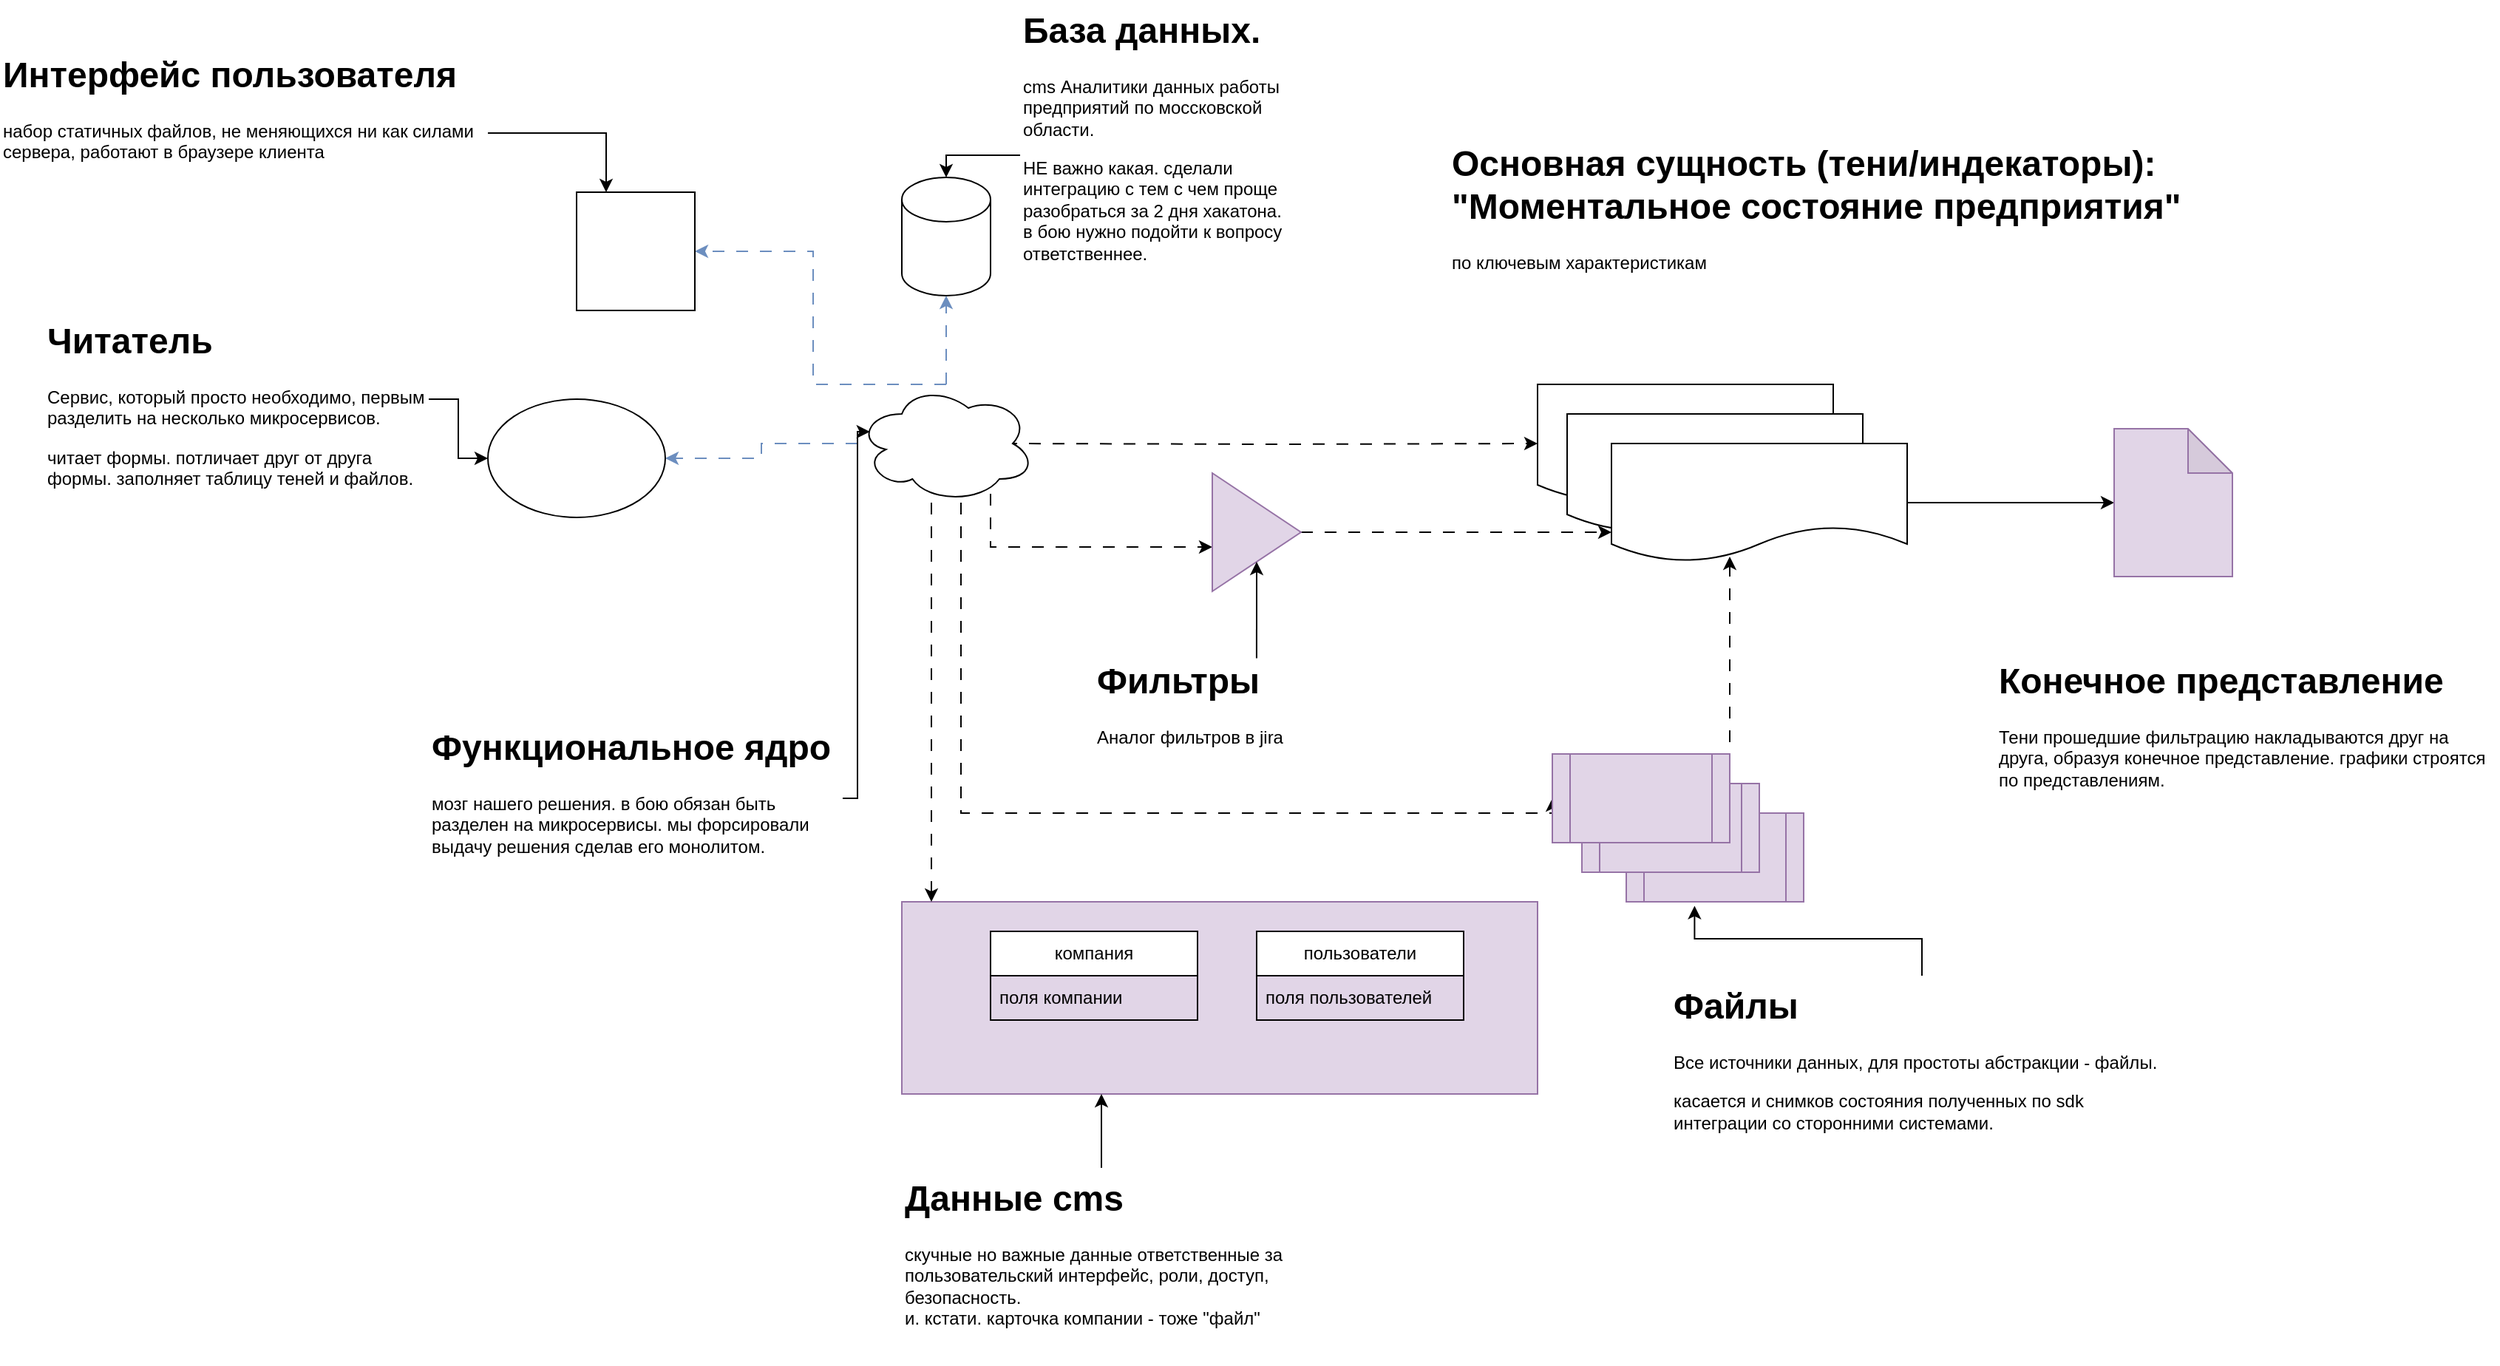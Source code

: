 <mxfile version="28.2.7">
  <diagram name="Страница — 1" id="EHw4vXSNpy0fDgmk0a8Y">
    <mxGraphModel dx="3021" dy="1195" grid="1" gridSize="10" guides="1" tooltips="1" connect="1" arrows="1" fold="1" page="1" pageScale="1" pageWidth="827" pageHeight="1169" math="0" shadow="0">
      <root>
        <mxCell id="0" />
        <mxCell id="1" parent="0" />
        <mxCell id="GkietMd0e2N0HiqM2LkV-25" value="" style="rounded=0;whiteSpace=wrap;html=1;fillColor=#e1d5e7;strokeColor=#9673a6;" vertex="1" parent="1">
          <mxGeometry x="60" y="610" width="430" height="130" as="geometry" />
        </mxCell>
        <mxCell id="GkietMd0e2N0HiqM2LkV-5" style="edgeStyle=orthogonalEdgeStyle;rounded=0;orthogonalLoop=1;jettySize=auto;html=1;entryX=0;entryY=0.5;entryDx=0;entryDy=0;dashed=1;dashPattern=8 8;" edge="1" parent="1" target="GkietMd0e2N0HiqM2LkV-4">
          <mxGeometry relative="1" as="geometry">
            <mxPoint x="130" y="300" as="sourcePoint" />
          </mxGeometry>
        </mxCell>
        <mxCell id="GkietMd0e2N0HiqM2LkV-14" style="edgeStyle=orthogonalEdgeStyle;rounded=0;orthogonalLoop=1;jettySize=auto;html=1;entryX=0;entryY=0.5;entryDx=0;entryDy=0;dashed=1;dashPattern=8 8;" edge="1" parent="1" target="GkietMd0e2N0HiqM2LkV-11">
          <mxGeometry relative="1" as="geometry">
            <mxPoint x="100" y="340" as="sourcePoint" />
            <Array as="points">
              <mxPoint x="100" y="550" />
              <mxPoint x="500" y="550" />
            </Array>
          </mxGeometry>
        </mxCell>
        <mxCell id="GkietMd0e2N0HiqM2LkV-24" style="edgeStyle=orthogonalEdgeStyle;rounded=0;orthogonalLoop=1;jettySize=auto;html=1;dashed=1;dashPattern=8 8;" edge="1" parent="1" target="GkietMd0e2N0HiqM2LkV-25">
          <mxGeometry relative="1" as="geometry">
            <mxPoint x="100" y="600" as="targetPoint" />
            <mxPoint x="80" y="340" as="sourcePoint" />
            <Array as="points">
              <mxPoint x="80" y="480" />
              <mxPoint x="80" y="480" />
            </Array>
          </mxGeometry>
        </mxCell>
        <mxCell id="GkietMd0e2N0HiqM2LkV-4" value="" style="shape=document;whiteSpace=wrap;html=1;boundedLbl=1;" vertex="1" parent="1">
          <mxGeometry x="490" y="260" width="200" height="80" as="geometry" />
        </mxCell>
        <mxCell id="GkietMd0e2N0HiqM2LkV-6" value="&lt;h1 style=&quot;margin-top: 0px;&quot;&gt;База данных.&lt;/h1&gt;&lt;p&gt;cms Аналитики данных работы предприятий по моссковской области.&lt;/p&gt;&lt;p&gt;НЕ важно какая. сделали интеграцию с тем с чем проще разобраться за 2 дня хакатона. в бою нужно подойти к вопросу ответственнее.&lt;/p&gt;" style="text;html=1;whiteSpace=wrap;overflow=hidden;rounded=0;" vertex="1" parent="1">
          <mxGeometry x="140" width="180" height="210" as="geometry" />
        </mxCell>
        <mxCell id="GkietMd0e2N0HiqM2LkV-7" style="edgeStyle=orthogonalEdgeStyle;rounded=0;orthogonalLoop=1;jettySize=auto;html=1;entryX=0.5;entryY=0;entryDx=0;entryDy=0;entryPerimeter=0;exitX=0;exitY=0.5;exitDx=0;exitDy=0;" edge="1" parent="1" source="GkietMd0e2N0HiqM2LkV-6" target="GkietMd0e2N0HiqM2LkV-29">
          <mxGeometry relative="1" as="geometry">
            <mxPoint x="100" y="260" as="targetPoint" />
            <Array as="points">
              <mxPoint x="90" y="105" />
            </Array>
          </mxGeometry>
        </mxCell>
        <mxCell id="GkietMd0e2N0HiqM2LkV-8" value="&lt;h1 style=&quot;margin-top: 0px;&quot;&gt;Основная сущность (тени/индекаторы):&lt;br&gt;&quot;Моментальное состояние предприятия&quot;&lt;/h1&gt;&lt;p&gt;по ключевым характеристикам&lt;/p&gt;" style="text;html=1;whiteSpace=wrap;overflow=hidden;rounded=0;" vertex="1" parent="1">
          <mxGeometry x="430" y="90" width="510" height="120" as="geometry" />
        </mxCell>
        <mxCell id="GkietMd0e2N0HiqM2LkV-15" style="edgeStyle=orthogonalEdgeStyle;rounded=0;orthogonalLoop=1;jettySize=auto;html=1;dashed=1;dashPattern=8 8;entryX=0.4;entryY=0.956;entryDx=0;entryDy=0;entryPerimeter=0;" edge="1" parent="1" source="GkietMd0e2N0HiqM2LkV-9" target="GkietMd0e2N0HiqM2LkV-17">
          <mxGeometry relative="1" as="geometry">
            <Array as="points">
              <mxPoint x="620" y="480" />
              <mxPoint x="620" y="480" />
            </Array>
          </mxGeometry>
        </mxCell>
        <mxCell id="GkietMd0e2N0HiqM2LkV-9" value="" style="shape=process;whiteSpace=wrap;html=1;backgroundOutline=1;fillColor=#e1d5e7;strokeColor=#9673a6;" vertex="1" parent="1">
          <mxGeometry x="550" y="550" width="120" height="60" as="geometry" />
        </mxCell>
        <mxCell id="GkietMd0e2N0HiqM2LkV-10" value="" style="shape=process;whiteSpace=wrap;html=1;backgroundOutline=1;fillColor=#e1d5e7;strokeColor=#9673a6;" vertex="1" parent="1">
          <mxGeometry x="520" y="530" width="120" height="60" as="geometry" />
        </mxCell>
        <mxCell id="GkietMd0e2N0HiqM2LkV-11" value="" style="shape=process;whiteSpace=wrap;html=1;backgroundOutline=1;fillColor=#e1d5e7;strokeColor=#9673a6;" vertex="1" parent="1">
          <mxGeometry x="500" y="510" width="120" height="60" as="geometry" />
        </mxCell>
        <mxCell id="GkietMd0e2N0HiqM2LkV-13" style="edgeStyle=orthogonalEdgeStyle;rounded=0;orthogonalLoop=1;jettySize=auto;html=1;entryX=0.385;entryY=1.046;entryDx=0;entryDy=0;entryPerimeter=0;" edge="1" parent="1" source="GkietMd0e2N0HiqM2LkV-12" target="GkietMd0e2N0HiqM2LkV-9">
          <mxGeometry relative="1" as="geometry">
            <mxPoint x="180" y="420" as="targetPoint" />
          </mxGeometry>
        </mxCell>
        <mxCell id="GkietMd0e2N0HiqM2LkV-12" value="&lt;h1 style=&quot;margin-top: 0px;&quot;&gt;Файлы&lt;/h1&gt;&lt;p&gt;Все источники данных, для простоты абстракции - файлы.&lt;/p&gt;&lt;p&gt;касается и снимков состояния полученных по sdk интеграции со сторонними системами.&lt;/p&gt;" style="text;html=1;whiteSpace=wrap;overflow=hidden;rounded=0;" vertex="1" parent="1">
          <mxGeometry x="580" y="660" width="340" height="120" as="geometry" />
        </mxCell>
        <mxCell id="GkietMd0e2N0HiqM2LkV-16" value="" style="shape=document;whiteSpace=wrap;html=1;boundedLbl=1;" vertex="1" parent="1">
          <mxGeometry x="510" y="280" width="200" height="80" as="geometry" />
        </mxCell>
        <mxCell id="GkietMd0e2N0HiqM2LkV-50" style="edgeStyle=orthogonalEdgeStyle;rounded=0;orthogonalLoop=1;jettySize=auto;html=1;" edge="1" parent="1" source="GkietMd0e2N0HiqM2LkV-17" target="GkietMd0e2N0HiqM2LkV-49">
          <mxGeometry relative="1" as="geometry" />
        </mxCell>
        <mxCell id="GkietMd0e2N0HiqM2LkV-17" value="" style="shape=document;whiteSpace=wrap;html=1;boundedLbl=1;" vertex="1" parent="1">
          <mxGeometry x="540" y="300" width="200" height="80" as="geometry" />
        </mxCell>
        <mxCell id="GkietMd0e2N0HiqM2LkV-18" value="компания" style="swimlane;fontStyle=0;childLayout=stackLayout;horizontal=1;startSize=30;horizontalStack=0;resizeParent=1;resizeParentMax=0;resizeLast=0;collapsible=1;marginBottom=0;whiteSpace=wrap;html=1;" vertex="1" parent="1">
          <mxGeometry x="120" y="630" width="140" height="60" as="geometry" />
        </mxCell>
        <mxCell id="GkietMd0e2N0HiqM2LkV-21" value="поля компании" style="text;strokeColor=none;fillColor=none;align=left;verticalAlign=middle;spacingLeft=4;spacingRight=4;overflow=hidden;points=[[0,0.5],[1,0.5]];portConstraint=eastwest;rotatable=0;whiteSpace=wrap;html=1;" vertex="1" parent="GkietMd0e2N0HiqM2LkV-18">
          <mxGeometry y="30" width="140" height="30" as="geometry" />
        </mxCell>
        <mxCell id="GkietMd0e2N0HiqM2LkV-22" value="пользователи" style="swimlane;fontStyle=0;childLayout=stackLayout;horizontal=1;startSize=30;horizontalStack=0;resizeParent=1;resizeParentMax=0;resizeLast=0;collapsible=1;marginBottom=0;whiteSpace=wrap;html=1;" vertex="1" parent="1">
          <mxGeometry x="300" y="630" width="140" height="60" as="geometry" />
        </mxCell>
        <mxCell id="GkietMd0e2N0HiqM2LkV-23" value="поля пользователей" style="text;strokeColor=none;fillColor=none;align=left;verticalAlign=middle;spacingLeft=4;spacingRight=4;overflow=hidden;points=[[0,0.5],[1,0.5]];portConstraint=eastwest;rotatable=0;whiteSpace=wrap;html=1;" vertex="1" parent="GkietMd0e2N0HiqM2LkV-22">
          <mxGeometry y="30" width="140" height="30" as="geometry" />
        </mxCell>
        <mxCell id="GkietMd0e2N0HiqM2LkV-27" style="edgeStyle=orthogonalEdgeStyle;rounded=0;orthogonalLoop=1;jettySize=auto;html=1;" edge="1" parent="1" source="GkietMd0e2N0HiqM2LkV-26" target="GkietMd0e2N0HiqM2LkV-25">
          <mxGeometry relative="1" as="geometry">
            <Array as="points">
              <mxPoint x="195" y="760" />
              <mxPoint x="195" y="760" />
            </Array>
          </mxGeometry>
        </mxCell>
        <mxCell id="GkietMd0e2N0HiqM2LkV-26" value="&lt;h1 style=&quot;margin-top: 0px;&quot;&gt;Данные&amp;nbsp;cms&amp;nbsp;&lt;/h1&gt;&lt;p&gt;скучные но важные данные ответственные за пользовательский интерфейс, роли, доступ, безопасность.&lt;br&gt;и. кстати. карточка компании - тоже &quot;файл&quot;&lt;/p&gt;" style="text;html=1;whiteSpace=wrap;overflow=hidden;rounded=0;" vertex="1" parent="1">
          <mxGeometry x="60" y="790" width="270" height="130" as="geometry" />
        </mxCell>
        <mxCell id="GkietMd0e2N0HiqM2LkV-36" style="edgeStyle=orthogonalEdgeStyle;rounded=0;orthogonalLoop=1;jettySize=auto;html=1;entryX=1;entryY=0.5;entryDx=0;entryDy=0;dashed=1;dashPattern=8 8;fillColor=#dae8fc;strokeColor=#6c8ebf;" edge="1" parent="1" source="GkietMd0e2N0HiqM2LkV-28" target="GkietMd0e2N0HiqM2LkV-33">
          <mxGeometry relative="1" as="geometry">
            <Array as="points">
              <mxPoint y="260" />
              <mxPoint y="170" />
            </Array>
          </mxGeometry>
        </mxCell>
        <mxCell id="GkietMd0e2N0HiqM2LkV-40" style="edgeStyle=orthogonalEdgeStyle;rounded=0;orthogonalLoop=1;jettySize=auto;html=1;entryX=1;entryY=0.5;entryDx=0;entryDy=0;dashed=1;dashPattern=8 8;fillColor=#dae8fc;strokeColor=#6c8ebf;" edge="1" parent="1" source="GkietMd0e2N0HiqM2LkV-28" target="GkietMd0e2N0HiqM2LkV-37">
          <mxGeometry relative="1" as="geometry" />
        </mxCell>
        <mxCell id="GkietMd0e2N0HiqM2LkV-44" style="edgeStyle=orthogonalEdgeStyle;rounded=0;orthogonalLoop=1;jettySize=auto;html=1;dashed=1;dashPattern=8 8;exitX=0.8;exitY=0.8;exitDx=0;exitDy=0;exitPerimeter=0;" edge="1" parent="1" source="GkietMd0e2N0HiqM2LkV-28" target="GkietMd0e2N0HiqM2LkV-41">
          <mxGeometry relative="1" as="geometry">
            <Array as="points">
              <mxPoint x="120" y="324" />
              <mxPoint x="120" y="370" />
            </Array>
          </mxGeometry>
        </mxCell>
        <mxCell id="GkietMd0e2N0HiqM2LkV-28" value="" style="ellipse;shape=cloud;whiteSpace=wrap;html=1;" vertex="1" parent="1">
          <mxGeometry x="30" y="260" width="120" height="80" as="geometry" />
        </mxCell>
        <mxCell id="GkietMd0e2N0HiqM2LkV-29" value="" style="shape=cylinder3;whiteSpace=wrap;html=1;boundedLbl=1;backgroundOutline=1;size=15;" vertex="1" parent="1">
          <mxGeometry x="60" y="120" width="60" height="80" as="geometry" />
        </mxCell>
        <mxCell id="GkietMd0e2N0HiqM2LkV-30" style="edgeStyle=orthogonalEdgeStyle;rounded=0;orthogonalLoop=1;jettySize=auto;html=1;entryX=0.5;entryY=1;entryDx=0;entryDy=0;entryPerimeter=0;dashed=1;dashPattern=8 8;fillColor=#dae8fc;strokeColor=#6c8ebf;" edge="1" parent="1" source="GkietMd0e2N0HiqM2LkV-28" target="GkietMd0e2N0HiqM2LkV-29">
          <mxGeometry relative="1" as="geometry" />
        </mxCell>
        <mxCell id="GkietMd0e2N0HiqM2LkV-31" value="&lt;h1 style=&quot;margin-top: 0px;&quot;&gt;Функциональное ядро&lt;/h1&gt;&lt;div&gt;мозг нашего решения. в бою обязан быть разделен на микросервисы. мы форсировали выдачу решения сделав его монолитом.&lt;/div&gt;" style="text;html=1;whiteSpace=wrap;overflow=hidden;rounded=0;" vertex="1" parent="1">
          <mxGeometry x="-260" y="485" width="280" height="110" as="geometry" />
        </mxCell>
        <mxCell id="GkietMd0e2N0HiqM2LkV-32" style="edgeStyle=orthogonalEdgeStyle;rounded=0;orthogonalLoop=1;jettySize=auto;html=1;entryX=0.07;entryY=0.4;entryDx=0;entryDy=0;entryPerimeter=0;" edge="1" parent="1" source="GkietMd0e2N0HiqM2LkV-31" target="GkietMd0e2N0HiqM2LkV-28">
          <mxGeometry relative="1" as="geometry">
            <Array as="points">
              <mxPoint x="30" y="540" />
              <mxPoint x="30" y="292" />
            </Array>
          </mxGeometry>
        </mxCell>
        <mxCell id="GkietMd0e2N0HiqM2LkV-33" value="" style="whiteSpace=wrap;html=1;aspect=fixed;" vertex="1" parent="1">
          <mxGeometry x="-160" y="130" width="80" height="80" as="geometry" />
        </mxCell>
        <mxCell id="GkietMd0e2N0HiqM2LkV-35" style="edgeStyle=orthogonalEdgeStyle;rounded=0;orthogonalLoop=1;jettySize=auto;html=1;entryX=0.25;entryY=0;entryDx=0;entryDy=0;" edge="1" parent="1" source="GkietMd0e2N0HiqM2LkV-34" target="GkietMd0e2N0HiqM2LkV-33">
          <mxGeometry relative="1" as="geometry" />
        </mxCell>
        <mxCell id="GkietMd0e2N0HiqM2LkV-34" value="&lt;h1 style=&quot;margin-top: 0px;&quot;&gt;Интерфейс пользователя&lt;/h1&gt;&lt;p&gt;набор статичных файлов, не меняющихся ни как силами сервера, работают в браузере клиента&lt;/p&gt;" style="text;html=1;whiteSpace=wrap;overflow=hidden;rounded=0;" vertex="1" parent="1">
          <mxGeometry x="-550" y="30" width="330" height="120" as="geometry" />
        </mxCell>
        <mxCell id="GkietMd0e2N0HiqM2LkV-37" value="" style="ellipse;whiteSpace=wrap;html=1;" vertex="1" parent="1">
          <mxGeometry x="-220" y="270" width="120" height="80" as="geometry" />
        </mxCell>
        <mxCell id="GkietMd0e2N0HiqM2LkV-39" style="edgeStyle=orthogonalEdgeStyle;rounded=0;orthogonalLoop=1;jettySize=auto;html=1;" edge="1" parent="1" source="GkietMd0e2N0HiqM2LkV-38" target="GkietMd0e2N0HiqM2LkV-37">
          <mxGeometry relative="1" as="geometry" />
        </mxCell>
        <mxCell id="GkietMd0e2N0HiqM2LkV-38" value="&lt;h1 style=&quot;margin-top: 0px;&quot;&gt;Читатель&lt;/h1&gt;&lt;p&gt;Сервис, который просто необходимо, первым разделить на несколько микросервисов.&lt;/p&gt;&lt;p&gt;читает формы. потличает друг от друга формы. заполняет таблицу теней и файлов.&lt;/p&gt;" style="text;html=1;whiteSpace=wrap;overflow=hidden;rounded=0;" vertex="1" parent="1">
          <mxGeometry x="-520" y="210" width="260" height="120" as="geometry" />
        </mxCell>
        <mxCell id="GkietMd0e2N0HiqM2LkV-45" style="edgeStyle=orthogonalEdgeStyle;rounded=0;orthogonalLoop=1;jettySize=auto;html=1;dashed=1;dashPattern=8 8;" edge="1" parent="1" source="GkietMd0e2N0HiqM2LkV-41" target="GkietMd0e2N0HiqM2LkV-17">
          <mxGeometry relative="1" as="geometry">
            <Array as="points">
              <mxPoint x="490" y="360" />
              <mxPoint x="490" y="360" />
            </Array>
          </mxGeometry>
        </mxCell>
        <mxCell id="GkietMd0e2N0HiqM2LkV-41" value="" style="triangle;whiteSpace=wrap;html=1;fillColor=#e1d5e7;strokeColor=#9673a6;" vertex="1" parent="1">
          <mxGeometry x="270" y="320" width="60" height="80" as="geometry" />
        </mxCell>
        <mxCell id="GkietMd0e2N0HiqM2LkV-43" style="edgeStyle=orthogonalEdgeStyle;rounded=0;orthogonalLoop=1;jettySize=auto;html=1;entryX=0.5;entryY=1;entryDx=0;entryDy=0;exitX=0.611;exitY=0.066;exitDx=0;exitDy=0;exitPerimeter=0;" edge="1" parent="1" source="GkietMd0e2N0HiqM2LkV-42" target="GkietMd0e2N0HiqM2LkV-41">
          <mxGeometry relative="1" as="geometry">
            <mxPoint x="300" y="430.0" as="sourcePoint" />
          </mxGeometry>
        </mxCell>
        <mxCell id="GkietMd0e2N0HiqM2LkV-42" value="&lt;h1 style=&quot;margin-top: 0px;&quot;&gt;Фильтры&lt;/h1&gt;&lt;p&gt;Аналог фильтров в jira&lt;/p&gt;" style="text;html=1;whiteSpace=wrap;overflow=hidden;rounded=0;" vertex="1" parent="1">
          <mxGeometry x="190" y="440" width="180" height="80" as="geometry" />
        </mxCell>
        <mxCell id="GkietMd0e2N0HiqM2LkV-49" value="" style="shape=note;whiteSpace=wrap;html=1;backgroundOutline=1;darkOpacity=0.05;fillColor=#e1d5e7;strokeColor=#9673a6;" vertex="1" parent="1">
          <mxGeometry x="880" y="290" width="80" height="100" as="geometry" />
        </mxCell>
        <mxCell id="GkietMd0e2N0HiqM2LkV-51" value="&lt;h1 style=&quot;margin-top: 0px;&quot;&gt;Конечное представление&lt;/h1&gt;&lt;div&gt;Тени прошедшие фильтрацию накладываются друг на друга, образуя конечное представление. графики строятся по представлениям.&lt;/div&gt;" style="text;html=1;whiteSpace=wrap;overflow=hidden;rounded=0;" vertex="1" parent="1">
          <mxGeometry x="800" y="440" width="340" height="120" as="geometry" />
        </mxCell>
      </root>
    </mxGraphModel>
  </diagram>
</mxfile>
